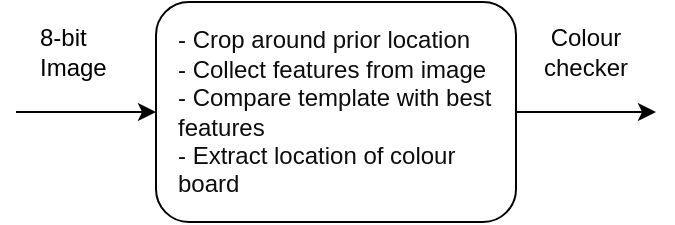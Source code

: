 <mxfile>
    <diagram id="0WV-e1CkucXSKFazAjO2" name="WB_Checker_Detection">
        <mxGraphModel dx="1019" dy="661" grid="1" gridSize="10" guides="1" tooltips="1" connect="1" arrows="1" fold="1" page="1" pageScale="1" pageWidth="850" pageHeight="1100" background="#ffffff" math="0" shadow="0">
            <root>
                <mxCell id="0"/>
                <mxCell id="1" parent="0"/>
                <mxCell id="AqDWA0jNtJOZt3h9N-a1-28" value="&lt;font color=&quot;#080808&quot;&gt;Colour checker&lt;/font&gt;" style="text;html=1;align=center;verticalAlign=middle;whiteSpace=wrap;rounded=0;strokeColor=none;" parent="1" vertex="1">
                    <mxGeometry x="260" y="50" width="70" height="30" as="geometry"/>
                </mxCell>
                <mxCell id="8JnmPzc3ZblM6caSnYar-1" value="" style="rounded=1;whiteSpace=wrap;html=1;fillColor=#FFFFFF;strokeColor=#030303;" parent="1" vertex="1">
                    <mxGeometry x="80" y="40" width="180" height="110" as="geometry"/>
                </mxCell>
                <mxCell id="8JnmPzc3ZblM6caSnYar-24" value="&lt;div style=&quot;text-align: left;&quot;&gt;&lt;font color=&quot;#0d0d0d&quot;&gt;&lt;span style=&quot;&quot;&gt;- Crop around prior location&lt;/span&gt;&lt;span style=&quot;&quot;&gt;&lt;/span&gt;&lt;/font&gt;&lt;/div&gt;&lt;span style=&quot;&quot;&gt;&lt;div style=&quot;text-align: left;&quot;&gt;&lt;span style=&quot;background-color: initial;&quot;&gt;&lt;font color=&quot;#0d0d0d&quot;&gt;- Collect features from image&lt;/font&gt;&lt;/span&gt;&lt;/div&gt;&lt;/span&gt;&lt;div style=&quot;text-align: left;&quot;&gt;&lt;font color=&quot;#0d0d0d&quot;&gt;&lt;span style=&quot;&quot;&gt;- Compare template with best features&lt;/span&gt;&lt;span style=&quot;&quot;&gt;&lt;/span&gt;&lt;/font&gt;&lt;/div&gt;&lt;div style=&quot;text-align: left;&quot;&gt;&lt;span style=&quot;&quot;&gt;&lt;font color=&quot;#0d0d0d&quot;&gt;- Extract location of colour board&lt;/font&gt;&lt;/span&gt;&lt;span style=&quot;text-align: left;&quot;&gt;&lt;/span&gt;&lt;/div&gt;" style="text;html=1;align=center;verticalAlign=middle;whiteSpace=wrap;rounded=0;" parent="1" vertex="1">
                    <mxGeometry x="90" y="60" width="170" height="70" as="geometry"/>
                </mxCell>
                <mxCell id="8JnmPzc3ZblM6caSnYar-25" value="&lt;font color=&quot;#000000&quot;&gt;8-bit&lt;br&gt;Image&lt;/font&gt;" style="text;html=1;align=left;verticalAlign=middle;whiteSpace=wrap;rounded=0;strokeColor=none;" parent="1" vertex="1">
                    <mxGeometry x="20" y="50" width="60" height="30" as="geometry"/>
                </mxCell>
                <mxCell id="8JnmPzc3ZblM6caSnYar-26" value="" style="endArrow=classic;html=1;rounded=0;entryX=0;entryY=0.5;entryDx=0;entryDy=0;strokeColor=#030303;" parent="1" target="8JnmPzc3ZblM6caSnYar-1" edge="1">
                    <mxGeometry width="50" height="50" relative="1" as="geometry">
                        <mxPoint x="10" y="95" as="sourcePoint"/>
                        <mxPoint x="90" as="targetPoint"/>
                    </mxGeometry>
                </mxCell>
                <mxCell id="8JnmPzc3ZblM6caSnYar-27" value="" style="endArrow=classic;html=1;rounded=0;exitX=1;exitY=0.5;exitDx=0;exitDy=0;strokeColor=#030303;" parent="1" source="8JnmPzc3ZblM6caSnYar-24" edge="1">
                    <mxGeometry width="50" height="50" relative="1" as="geometry">
                        <mxPoint x="280" y="150" as="sourcePoint"/>
                        <mxPoint x="330" y="95" as="targetPoint"/>
                    </mxGeometry>
                </mxCell>
            </root>
        </mxGraphModel>
    </diagram>
</mxfile>
